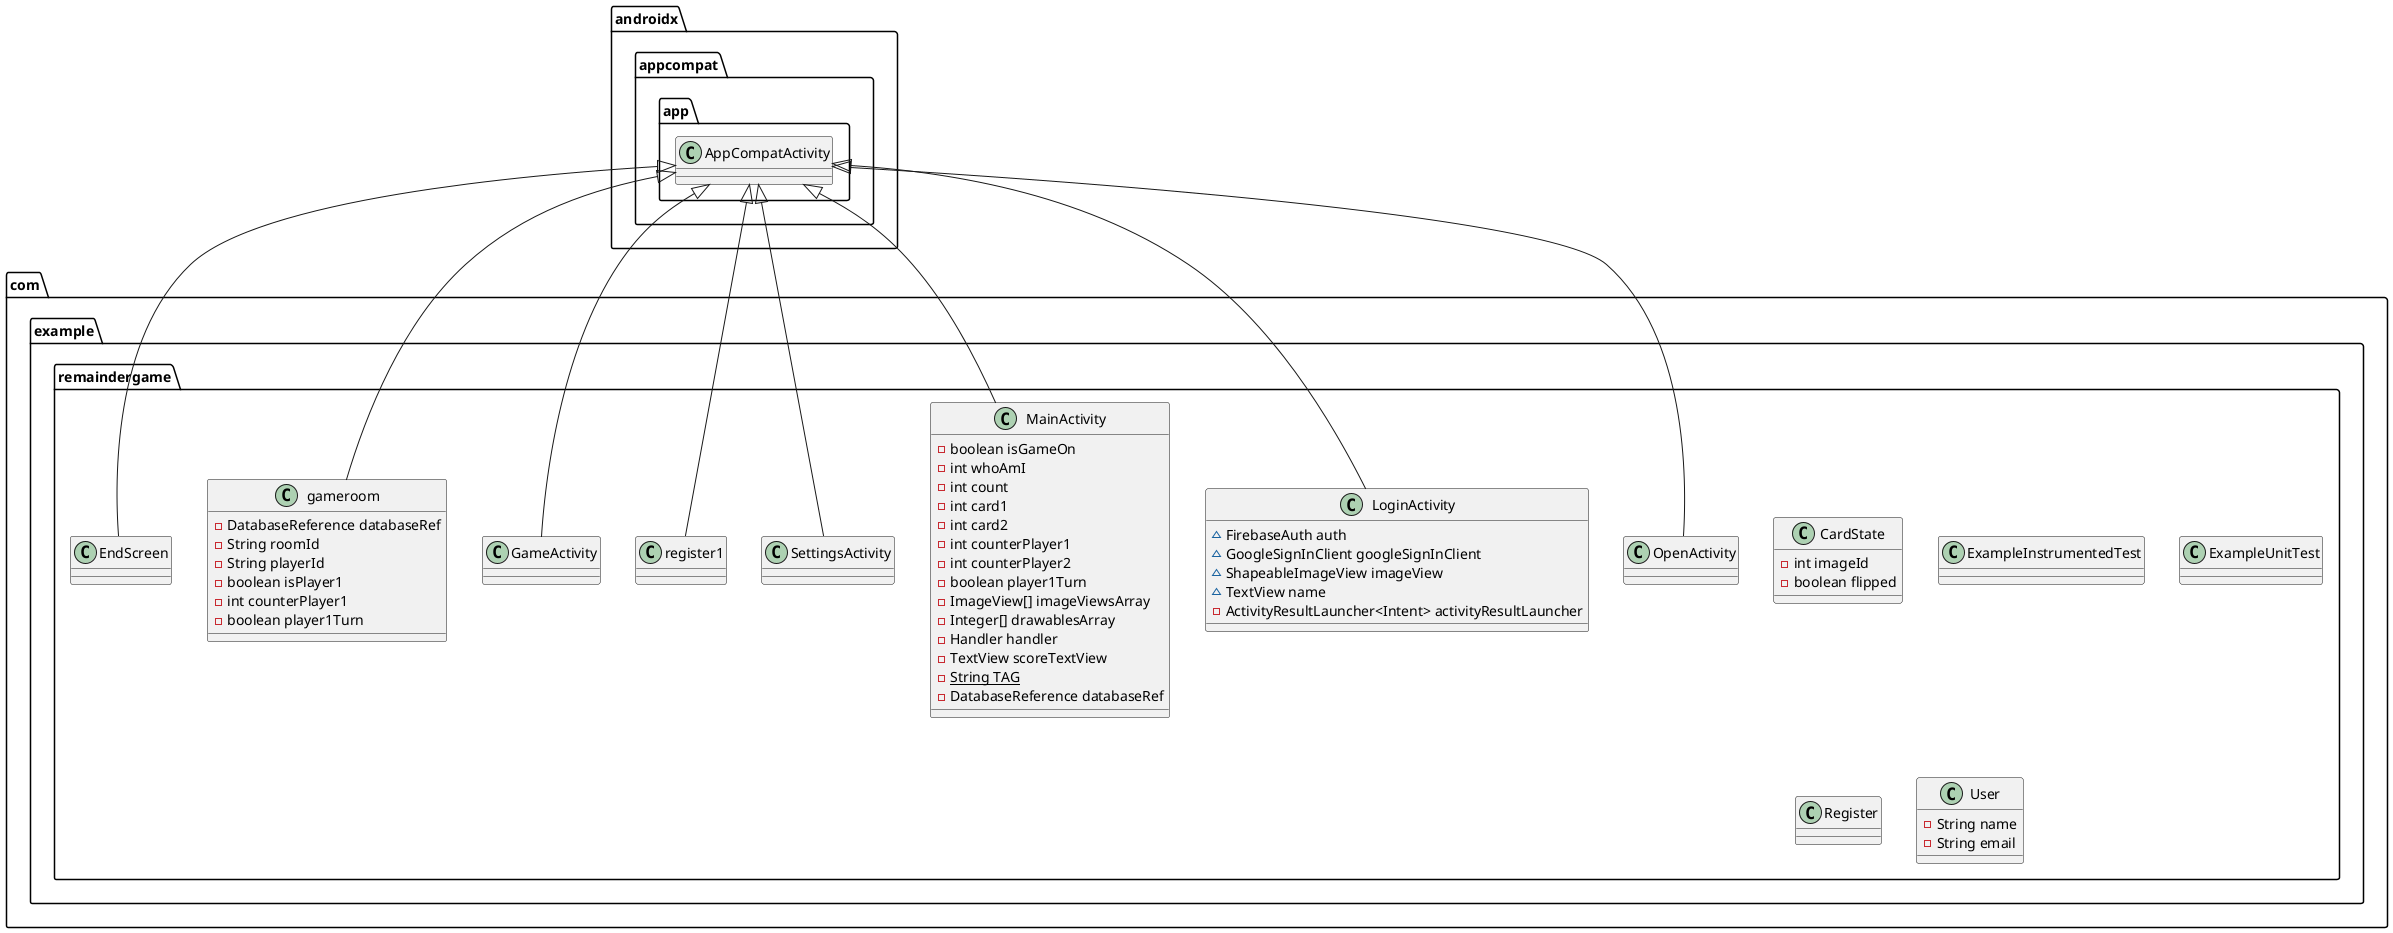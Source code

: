 @startuml
class com.example.remaindergame.CardState {
- int imageId
- boolean flipped
}

class com.example.remaindergame.ExampleInstrumentedTest {
}
class com.example.remaindergame.OpenActivity {
}
class com.example.remaindergame.ExampleUnitTest {
}
class com.example.remaindergame.LoginActivity {
~ FirebaseAuth auth
~ GoogleSignInClient googleSignInClient
~ ShapeableImageView imageView
~ TextView name
- ActivityResultLauncher<Intent> activityResultLauncher
}

class com.example.remaindergame.MainActivity {
- boolean isGameOn
- int whoAmI
- int count
- int card1
- int card2
- int counterPlayer1
- int counterPlayer2
- boolean player1Turn
- ImageView[] imageViewsArray
- Integer[] drawablesArray
- Handler handler
- TextView scoreTextView
- {static} String TAG
- DatabaseReference databaseRef
}

class com.example.remaindergame.Register {
}
class com.example.remaindergame.SettingsActivity {
}
class com.example.remaindergame.register1 {
}
class com.example.remaindergame.GameActivity {
}
class com.example.remaindergame.User {
- String name
- String email
}

class com.example.remaindergame.gameroom {
- DatabaseReference databaseRef
- String roomId
- String playerId
- boolean isPlayer1
- int counterPlayer1
- boolean player1Turn
}

class com.example.remaindergame.EndScreen {
}


androidx.appcompat.app.AppCompatActivity <|-- com.example.remaindergame.OpenActivity
androidx.appcompat.app.AppCompatActivity <|-- com.example.remaindergame.LoginActivity
androidx.appcompat.app.AppCompatActivity <|-- com.example.remaindergame.MainActivity
androidx.appcompat.app.AppCompatActivity <|-- com.example.remaindergame.SettingsActivity
androidx.appcompat.app.AppCompatActivity <|-- com.example.remaindergame.register1
androidx.appcompat.app.AppCompatActivity <|-- com.example.remaindergame.GameActivity
androidx.appcompat.app.AppCompatActivity <|-- com.example.remaindergame.gameroom
androidx.appcompat.app.AppCompatActivity <|-- com.example.remaindergame.EndScreen
@enduml